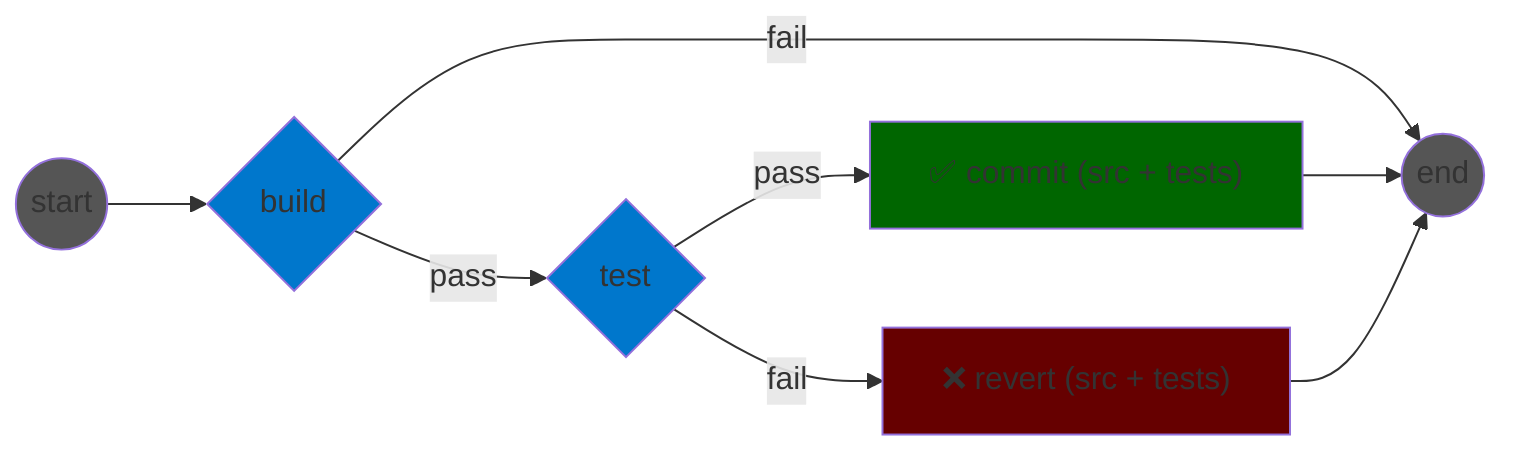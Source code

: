 graph LR
    START((start))
    BUILD{build}
    TEST{test}
    COMMIT["✅ commit (src + tests)"]
    REVERT["❌ revert (src + tests)"]
    END((end))
    START --> BUILD
    BUILD -->|pass| TEST
    BUILD -->|fail| END
    TEST -->|pass| COMMIT
    TEST -->|fail| REVERT
    COMMIT --> END
    REVERT --> END
    classDef boundaryclass fill: #555555
    classDef buildclass fill: #0077CC
    classDef testclass fill: #0077CC
    classDef okclass fill: #006600
    classDef failclass fill: #660000
    class START boundaryclass
    class BUILD buildclass
    class TEST testclass
    class COMMIT okclass
    class REVERT failclass
    class END boundaryclass